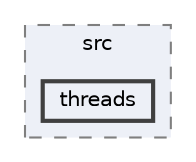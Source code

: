 digraph "build/CMakeFiles/app.dir/src/threads"
{
 // LATEX_PDF_SIZE
  bgcolor="transparent";
  edge [fontname=Helvetica,fontsize=10,labelfontname=Helvetica,labelfontsize=10];
  node [fontname=Helvetica,fontsize=10,shape=box,height=0.2,width=0.4];
  compound=true
  subgraph clusterdir_7de0b172922f3935c4f9658e130dee78 {
    graph [ bgcolor="#edf0f7", pencolor="grey50", label="src", fontname=Helvetica,fontsize=10 style="filled,dashed", URL="dir_7de0b172922f3935c4f9658e130dee78.html",tooltip=""]
  dir_afa340f4616a050782963c7199b32b19 [label="threads", fillcolor="#edf0f7", color="grey25", style="filled,bold", URL="dir_afa340f4616a050782963c7199b32b19.html",tooltip=""];
  }
}
